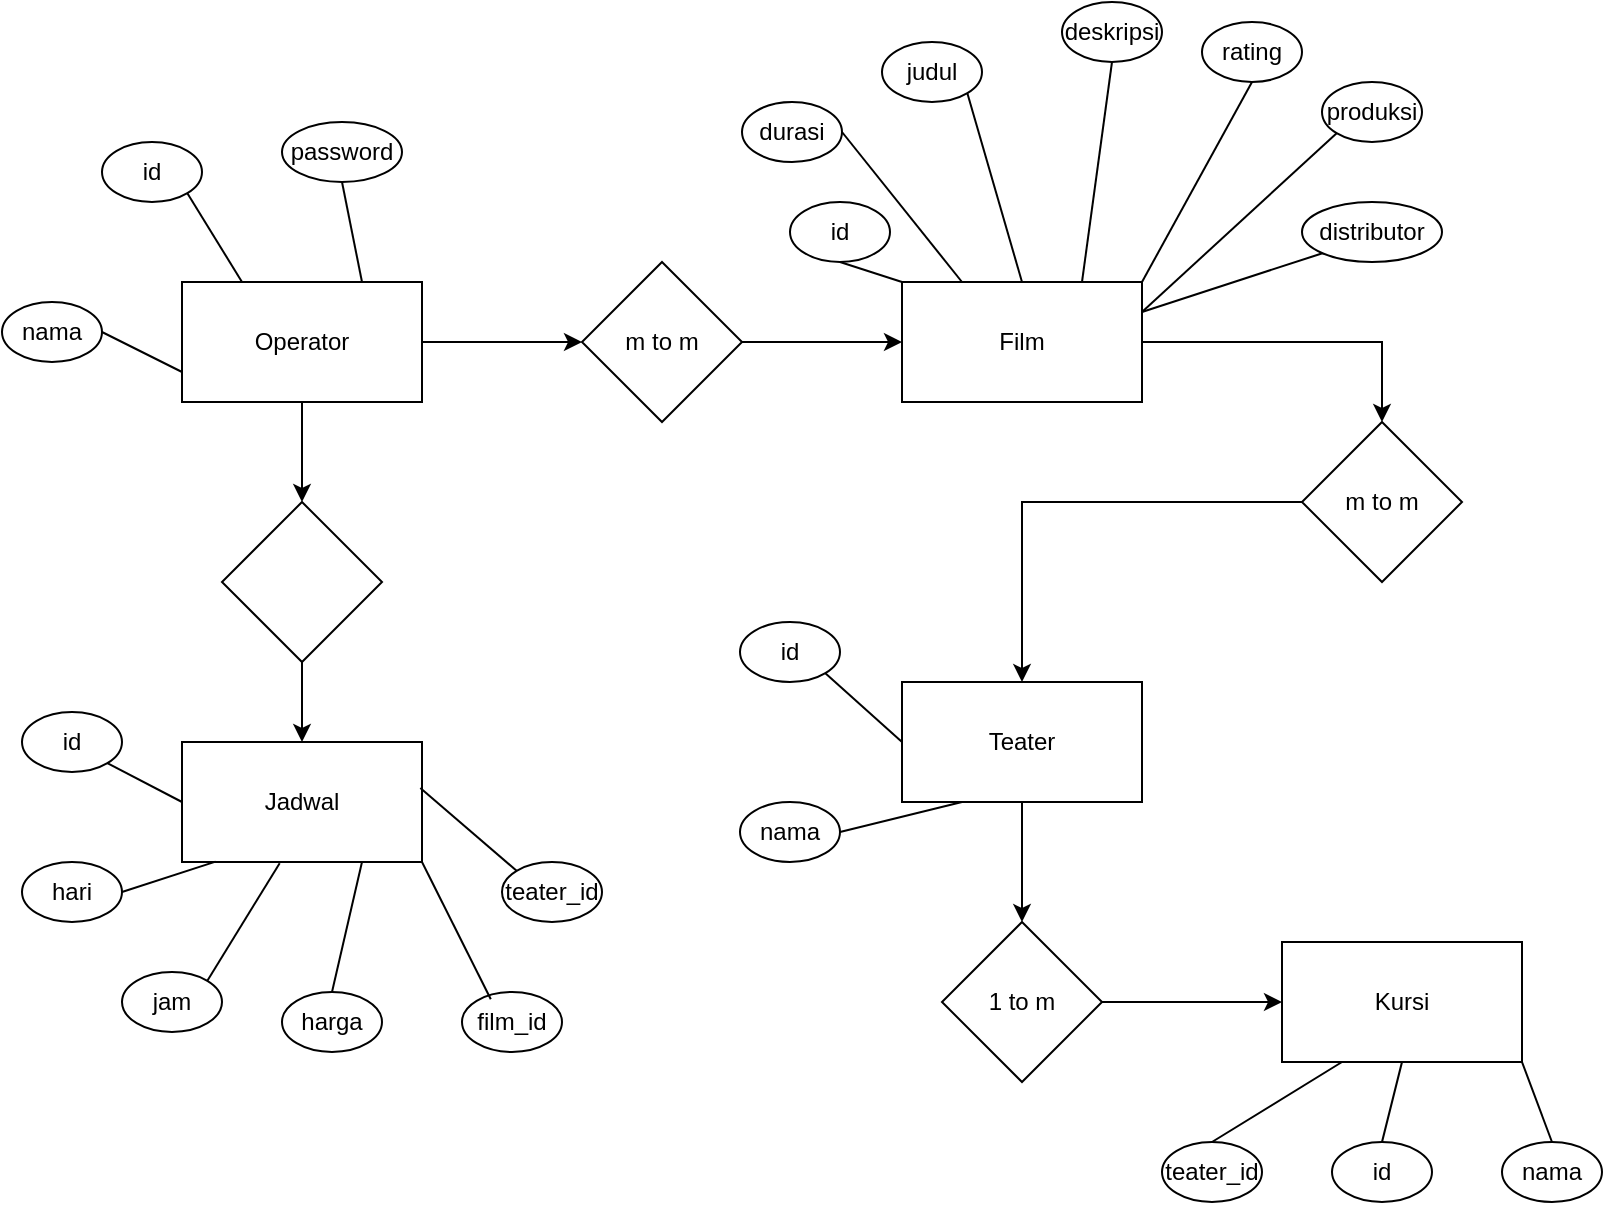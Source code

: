 <mxfile version="24.2.2" type="device">
  <diagram name="Halaman-1" id="ojjaVOHDULAqzLnZZPJ9">
    <mxGraphModel dx="1050" dy="569" grid="1" gridSize="10" guides="1" tooltips="1" connect="1" arrows="1" fold="1" page="1" pageScale="1" pageWidth="827" pageHeight="1169" math="0" shadow="0">
      <root>
        <mxCell id="0" />
        <mxCell id="1" parent="0" />
        <mxCell id="imG781Llk6iRTIa5phaK-3" value="" style="edgeStyle=orthogonalEdgeStyle;rounded=0;orthogonalLoop=1;jettySize=auto;html=1;" edge="1" parent="1" source="imG781Llk6iRTIa5phaK-1" target="imG781Llk6iRTIa5phaK-2">
          <mxGeometry relative="1" as="geometry" />
        </mxCell>
        <mxCell id="imG781Llk6iRTIa5phaK-15" value="" style="edgeStyle=orthogonalEdgeStyle;rounded=0;orthogonalLoop=1;jettySize=auto;html=1;" edge="1" parent="1" source="imG781Llk6iRTIa5phaK-1" target="imG781Llk6iRTIa5phaK-14">
          <mxGeometry relative="1" as="geometry" />
        </mxCell>
        <mxCell id="imG781Llk6iRTIa5phaK-1" value="Operator" style="rounded=0;whiteSpace=wrap;html=1;" vertex="1" parent="1">
          <mxGeometry x="110" y="170" width="120" height="60" as="geometry" />
        </mxCell>
        <mxCell id="imG781Llk6iRTIa5phaK-5" value="" style="edgeStyle=orthogonalEdgeStyle;rounded=0;orthogonalLoop=1;jettySize=auto;html=1;" edge="1" parent="1" source="imG781Llk6iRTIa5phaK-2" target="imG781Llk6iRTIa5phaK-4">
          <mxGeometry relative="1" as="geometry" />
        </mxCell>
        <mxCell id="imG781Llk6iRTIa5phaK-2" value="m to m" style="rhombus;whiteSpace=wrap;html=1;rounded=0;" vertex="1" parent="1">
          <mxGeometry x="310" y="160" width="80" height="80" as="geometry" />
        </mxCell>
        <mxCell id="imG781Llk6iRTIa5phaK-7" value="" style="edgeStyle=orthogonalEdgeStyle;rounded=0;orthogonalLoop=1;jettySize=auto;html=1;" edge="1" parent="1" source="imG781Llk6iRTIa5phaK-4" target="imG781Llk6iRTIa5phaK-6">
          <mxGeometry relative="1" as="geometry" />
        </mxCell>
        <mxCell id="imG781Llk6iRTIa5phaK-4" value="Film" style="whiteSpace=wrap;html=1;rounded=0;" vertex="1" parent="1">
          <mxGeometry x="470" y="170" width="120" height="60" as="geometry" />
        </mxCell>
        <mxCell id="imG781Llk6iRTIa5phaK-9" value="" style="edgeStyle=orthogonalEdgeStyle;rounded=0;orthogonalLoop=1;jettySize=auto;html=1;" edge="1" parent="1" source="imG781Llk6iRTIa5phaK-6" target="imG781Llk6iRTIa5phaK-8">
          <mxGeometry relative="1" as="geometry" />
        </mxCell>
        <mxCell id="imG781Llk6iRTIa5phaK-6" value="m to m" style="rhombus;whiteSpace=wrap;html=1;rounded=0;" vertex="1" parent="1">
          <mxGeometry x="670" y="240" width="80" height="80" as="geometry" />
        </mxCell>
        <mxCell id="imG781Llk6iRTIa5phaK-11" value="" style="edgeStyle=orthogonalEdgeStyle;rounded=0;orthogonalLoop=1;jettySize=auto;html=1;" edge="1" parent="1" source="imG781Llk6iRTIa5phaK-8" target="imG781Llk6iRTIa5phaK-10">
          <mxGeometry relative="1" as="geometry" />
        </mxCell>
        <mxCell id="imG781Llk6iRTIa5phaK-8" value="Teater" style="whiteSpace=wrap;html=1;rounded=0;" vertex="1" parent="1">
          <mxGeometry x="470" y="370" width="120" height="60" as="geometry" />
        </mxCell>
        <mxCell id="imG781Llk6iRTIa5phaK-13" value="" style="edgeStyle=orthogonalEdgeStyle;rounded=0;orthogonalLoop=1;jettySize=auto;html=1;" edge="1" parent="1" source="imG781Llk6iRTIa5phaK-10" target="imG781Llk6iRTIa5phaK-12">
          <mxGeometry relative="1" as="geometry" />
        </mxCell>
        <mxCell id="imG781Llk6iRTIa5phaK-10" value="1 to m" style="rhombus;whiteSpace=wrap;html=1;rounded=0;" vertex="1" parent="1">
          <mxGeometry x="490" y="490" width="80" height="80" as="geometry" />
        </mxCell>
        <mxCell id="imG781Llk6iRTIa5phaK-12" value="Kursi" style="whiteSpace=wrap;html=1;rounded=0;" vertex="1" parent="1">
          <mxGeometry x="660" y="500" width="120" height="60" as="geometry" />
        </mxCell>
        <mxCell id="imG781Llk6iRTIa5phaK-17" value="" style="edgeStyle=orthogonalEdgeStyle;rounded=0;orthogonalLoop=1;jettySize=auto;html=1;" edge="1" parent="1" source="imG781Llk6iRTIa5phaK-14" target="imG781Llk6iRTIa5phaK-16">
          <mxGeometry relative="1" as="geometry" />
        </mxCell>
        <mxCell id="imG781Llk6iRTIa5phaK-14" value="" style="rhombus;whiteSpace=wrap;html=1;rounded=0;" vertex="1" parent="1">
          <mxGeometry x="130" y="280" width="80" height="80" as="geometry" />
        </mxCell>
        <mxCell id="imG781Llk6iRTIa5phaK-16" value="Jadwal" style="whiteSpace=wrap;html=1;rounded=0;" vertex="1" parent="1">
          <mxGeometry x="110" y="400" width="120" height="60" as="geometry" />
        </mxCell>
        <mxCell id="imG781Llk6iRTIa5phaK-22" value="id" style="ellipse;whiteSpace=wrap;html=1;" vertex="1" parent="1">
          <mxGeometry x="70" y="100" width="50" height="30" as="geometry" />
        </mxCell>
        <mxCell id="imG781Llk6iRTIa5phaK-23" value="nama" style="ellipse;whiteSpace=wrap;html=1;" vertex="1" parent="1">
          <mxGeometry x="20" y="180" width="50" height="30" as="geometry" />
        </mxCell>
        <mxCell id="imG781Llk6iRTIa5phaK-24" value="password" style="ellipse;whiteSpace=wrap;html=1;" vertex="1" parent="1">
          <mxGeometry x="160" y="90" width="60" height="30" as="geometry" />
        </mxCell>
        <mxCell id="imG781Llk6iRTIa5phaK-25" value="id" style="ellipse;whiteSpace=wrap;html=1;" vertex="1" parent="1">
          <mxGeometry x="414" y="130" width="50" height="30" as="geometry" />
        </mxCell>
        <mxCell id="imG781Llk6iRTIa5phaK-26" value="judul" style="ellipse;whiteSpace=wrap;html=1;" vertex="1" parent="1">
          <mxGeometry x="460" y="50" width="50" height="30" as="geometry" />
        </mxCell>
        <mxCell id="imG781Llk6iRTIa5phaK-27" value="deskripsi" style="ellipse;whiteSpace=wrap;html=1;" vertex="1" parent="1">
          <mxGeometry x="550" y="30" width="50" height="30" as="geometry" />
        </mxCell>
        <mxCell id="imG781Llk6iRTIa5phaK-28" value="rating" style="ellipse;whiteSpace=wrap;html=1;" vertex="1" parent="1">
          <mxGeometry x="620" y="40" width="50" height="30" as="geometry" />
        </mxCell>
        <mxCell id="imG781Llk6iRTIa5phaK-29" value="produksi" style="ellipse;whiteSpace=wrap;html=1;" vertex="1" parent="1">
          <mxGeometry x="680" y="70" width="50" height="30" as="geometry" />
        </mxCell>
        <mxCell id="imG781Llk6iRTIa5phaK-30" value="distributor" style="ellipse;whiteSpace=wrap;html=1;" vertex="1" parent="1">
          <mxGeometry x="670" y="130" width="70" height="30" as="geometry" />
        </mxCell>
        <mxCell id="imG781Llk6iRTIa5phaK-31" value="durasi" style="ellipse;whiteSpace=wrap;html=1;" vertex="1" parent="1">
          <mxGeometry x="390" y="80" width="50" height="30" as="geometry" />
        </mxCell>
        <mxCell id="imG781Llk6iRTIa5phaK-36" value="id" style="ellipse;whiteSpace=wrap;html=1;" vertex="1" parent="1">
          <mxGeometry x="389" y="340" width="50" height="30" as="geometry" />
        </mxCell>
        <mxCell id="imG781Llk6iRTIa5phaK-37" value="nama" style="ellipse;whiteSpace=wrap;html=1;" vertex="1" parent="1">
          <mxGeometry x="389" y="430" width="50" height="30" as="geometry" />
        </mxCell>
        <mxCell id="imG781Llk6iRTIa5phaK-38" value="id" style="ellipse;whiteSpace=wrap;html=1;" vertex="1" parent="1">
          <mxGeometry x="685" y="600" width="50" height="30" as="geometry" />
        </mxCell>
        <mxCell id="imG781Llk6iRTIa5phaK-39" value="nama" style="ellipse;whiteSpace=wrap;html=1;" vertex="1" parent="1">
          <mxGeometry x="770" y="600" width="50" height="30" as="geometry" />
        </mxCell>
        <mxCell id="imG781Llk6iRTIa5phaK-40" value="teater_id" style="ellipse;whiteSpace=wrap;html=1;" vertex="1" parent="1">
          <mxGeometry x="600" y="600" width="50" height="30" as="geometry" />
        </mxCell>
        <mxCell id="imG781Llk6iRTIa5phaK-41" value="id" style="ellipse;whiteSpace=wrap;html=1;" vertex="1" parent="1">
          <mxGeometry x="30" y="385" width="50" height="30" as="geometry" />
        </mxCell>
        <mxCell id="imG781Llk6iRTIa5phaK-42" value="hari" style="ellipse;whiteSpace=wrap;html=1;" vertex="1" parent="1">
          <mxGeometry x="30" y="460" width="50" height="30" as="geometry" />
        </mxCell>
        <mxCell id="imG781Llk6iRTIa5phaK-43" value="jam" style="ellipse;whiteSpace=wrap;html=1;" vertex="1" parent="1">
          <mxGeometry x="80" y="515" width="50" height="30" as="geometry" />
        </mxCell>
        <mxCell id="imG781Llk6iRTIa5phaK-44" value="teater_id" style="ellipse;whiteSpace=wrap;html=1;" vertex="1" parent="1">
          <mxGeometry x="270" y="460" width="50" height="30" as="geometry" />
        </mxCell>
        <mxCell id="imG781Llk6iRTIa5phaK-45" value="harga" style="ellipse;whiteSpace=wrap;html=1;" vertex="1" parent="1">
          <mxGeometry x="160" y="525" width="50" height="30" as="geometry" />
        </mxCell>
        <mxCell id="imG781Llk6iRTIa5phaK-46" value="film_id" style="ellipse;whiteSpace=wrap;html=1;" vertex="1" parent="1">
          <mxGeometry x="250" y="525" width="50" height="30" as="geometry" />
        </mxCell>
        <mxCell id="imG781Llk6iRTIa5phaK-50" value="" style="endArrow=none;html=1;rounded=0;entryX=0;entryY=0.75;entryDx=0;entryDy=0;exitX=1;exitY=0.5;exitDx=0;exitDy=0;" edge="1" parent="1" source="imG781Llk6iRTIa5phaK-23" target="imG781Llk6iRTIa5phaK-1">
          <mxGeometry width="50" height="50" relative="1" as="geometry">
            <mxPoint x="40" y="310" as="sourcePoint" />
            <mxPoint x="90" y="260" as="targetPoint" />
          </mxGeometry>
        </mxCell>
        <mxCell id="imG781Llk6iRTIa5phaK-53" value="" style="endArrow=none;html=1;rounded=0;exitX=0.25;exitY=0;exitDx=0;exitDy=0;entryX=1;entryY=1;entryDx=0;entryDy=0;" edge="1" parent="1" source="imG781Llk6iRTIa5phaK-1" target="imG781Llk6iRTIa5phaK-22">
          <mxGeometry width="50" height="50" relative="1" as="geometry">
            <mxPoint x="390" y="320" as="sourcePoint" />
            <mxPoint x="440" y="270" as="targetPoint" />
          </mxGeometry>
        </mxCell>
        <mxCell id="imG781Llk6iRTIa5phaK-54" value="" style="endArrow=none;html=1;rounded=0;exitX=0.75;exitY=0;exitDx=0;exitDy=0;entryX=0.5;entryY=1;entryDx=0;entryDy=0;" edge="1" parent="1" source="imG781Llk6iRTIa5phaK-1" target="imG781Llk6iRTIa5phaK-24">
          <mxGeometry width="50" height="50" relative="1" as="geometry">
            <mxPoint x="390" y="320" as="sourcePoint" />
            <mxPoint x="440" y="270" as="targetPoint" />
          </mxGeometry>
        </mxCell>
        <mxCell id="imG781Llk6iRTIa5phaK-55" value="" style="endArrow=none;html=1;rounded=0;entryX=0;entryY=0;entryDx=0;entryDy=0;exitX=0.5;exitY=1;exitDx=0;exitDy=0;" edge="1" parent="1" source="imG781Llk6iRTIa5phaK-25" target="imG781Llk6iRTIa5phaK-4">
          <mxGeometry width="50" height="50" relative="1" as="geometry">
            <mxPoint x="390" y="320" as="sourcePoint" />
            <mxPoint x="440" y="270" as="targetPoint" />
          </mxGeometry>
        </mxCell>
        <mxCell id="imG781Llk6iRTIa5phaK-56" value="" style="endArrow=none;html=1;rounded=0;entryX=1;entryY=0.5;entryDx=0;entryDy=0;exitX=0.25;exitY=0;exitDx=0;exitDy=0;" edge="1" parent="1" source="imG781Llk6iRTIa5phaK-4" target="imG781Llk6iRTIa5phaK-31">
          <mxGeometry width="50" height="50" relative="1" as="geometry">
            <mxPoint x="390" y="320" as="sourcePoint" />
            <mxPoint x="440" y="270" as="targetPoint" />
          </mxGeometry>
        </mxCell>
        <mxCell id="imG781Llk6iRTIa5phaK-57" value="" style="endArrow=none;html=1;rounded=0;entryX=1;entryY=1;entryDx=0;entryDy=0;exitX=0.5;exitY=0;exitDx=0;exitDy=0;" edge="1" parent="1" source="imG781Llk6iRTIa5phaK-4" target="imG781Llk6iRTIa5phaK-26">
          <mxGeometry width="50" height="50" relative="1" as="geometry">
            <mxPoint x="390" y="320" as="sourcePoint" />
            <mxPoint x="440" y="270" as="targetPoint" />
          </mxGeometry>
        </mxCell>
        <mxCell id="imG781Llk6iRTIa5phaK-58" value="" style="endArrow=none;html=1;rounded=0;entryX=0.5;entryY=1;entryDx=0;entryDy=0;exitX=0.75;exitY=0;exitDx=0;exitDy=0;" edge="1" parent="1" source="imG781Llk6iRTIa5phaK-4" target="imG781Llk6iRTIa5phaK-27">
          <mxGeometry width="50" height="50" relative="1" as="geometry">
            <mxPoint x="390" y="320" as="sourcePoint" />
            <mxPoint x="440" y="270" as="targetPoint" />
          </mxGeometry>
        </mxCell>
        <mxCell id="imG781Llk6iRTIa5phaK-59" value="" style="endArrow=none;html=1;rounded=0;entryX=0.5;entryY=1;entryDx=0;entryDy=0;exitX=1;exitY=0;exitDx=0;exitDy=0;" edge="1" parent="1" source="imG781Llk6iRTIa5phaK-4" target="imG781Llk6iRTIa5phaK-28">
          <mxGeometry width="50" height="50" relative="1" as="geometry">
            <mxPoint x="390" y="320" as="sourcePoint" />
            <mxPoint x="440" y="270" as="targetPoint" />
          </mxGeometry>
        </mxCell>
        <mxCell id="imG781Llk6iRTIa5phaK-60" value="" style="endArrow=none;html=1;rounded=0;entryX=0;entryY=1;entryDx=0;entryDy=0;exitX=1;exitY=0.25;exitDx=0;exitDy=0;" edge="1" parent="1" source="imG781Llk6iRTIa5phaK-4" target="imG781Llk6iRTIa5phaK-29">
          <mxGeometry width="50" height="50" relative="1" as="geometry">
            <mxPoint x="390" y="320" as="sourcePoint" />
            <mxPoint x="440" y="270" as="targetPoint" />
          </mxGeometry>
        </mxCell>
        <mxCell id="imG781Llk6iRTIa5phaK-61" value="" style="endArrow=none;html=1;rounded=0;entryX=0;entryY=1;entryDx=0;entryDy=0;exitX=1;exitY=0.25;exitDx=0;exitDy=0;" edge="1" parent="1" source="imG781Llk6iRTIa5phaK-4" target="imG781Llk6iRTIa5phaK-30">
          <mxGeometry width="50" height="50" relative="1" as="geometry">
            <mxPoint x="390" y="320" as="sourcePoint" />
            <mxPoint x="440" y="270" as="targetPoint" />
          </mxGeometry>
        </mxCell>
        <mxCell id="imG781Llk6iRTIa5phaK-62" value="" style="endArrow=none;html=1;rounded=0;exitX=1;exitY=1;exitDx=0;exitDy=0;entryX=0;entryY=0.5;entryDx=0;entryDy=0;" edge="1" parent="1" source="imG781Llk6iRTIa5phaK-36" target="imG781Llk6iRTIa5phaK-8">
          <mxGeometry width="50" height="50" relative="1" as="geometry">
            <mxPoint x="390" y="320" as="sourcePoint" />
            <mxPoint x="440" y="270" as="targetPoint" />
          </mxGeometry>
        </mxCell>
        <mxCell id="imG781Llk6iRTIa5phaK-63" value="" style="endArrow=none;html=1;rounded=0;exitX=1;exitY=0.5;exitDx=0;exitDy=0;entryX=0.25;entryY=1;entryDx=0;entryDy=0;" edge="1" parent="1" source="imG781Llk6iRTIa5phaK-37" target="imG781Llk6iRTIa5phaK-8">
          <mxGeometry width="50" height="50" relative="1" as="geometry">
            <mxPoint x="390" y="320" as="sourcePoint" />
            <mxPoint x="440" y="270" as="targetPoint" />
          </mxGeometry>
        </mxCell>
        <mxCell id="imG781Llk6iRTIa5phaK-64" value="" style="endArrow=none;html=1;rounded=0;exitX=0.5;exitY=0;exitDx=0;exitDy=0;entryX=0.25;entryY=1;entryDx=0;entryDy=0;" edge="1" parent="1" source="imG781Llk6iRTIa5phaK-40" target="imG781Llk6iRTIa5phaK-12">
          <mxGeometry width="50" height="50" relative="1" as="geometry">
            <mxPoint x="390" y="460" as="sourcePoint" />
            <mxPoint x="440" y="410" as="targetPoint" />
          </mxGeometry>
        </mxCell>
        <mxCell id="imG781Llk6iRTIa5phaK-65" value="" style="endArrow=none;html=1;rounded=0;entryX=0.5;entryY=1;entryDx=0;entryDy=0;exitX=0.5;exitY=0;exitDx=0;exitDy=0;" edge="1" parent="1" source="imG781Llk6iRTIa5phaK-38" target="imG781Llk6iRTIa5phaK-12">
          <mxGeometry width="50" height="50" relative="1" as="geometry">
            <mxPoint x="390" y="460" as="sourcePoint" />
            <mxPoint x="440" y="410" as="targetPoint" />
          </mxGeometry>
        </mxCell>
        <mxCell id="imG781Llk6iRTIa5phaK-66" value="" style="endArrow=none;html=1;rounded=0;entryX=1;entryY=1;entryDx=0;entryDy=0;exitX=0.5;exitY=0;exitDx=0;exitDy=0;" edge="1" parent="1" source="imG781Llk6iRTIa5phaK-39" target="imG781Llk6iRTIa5phaK-12">
          <mxGeometry width="50" height="50" relative="1" as="geometry">
            <mxPoint x="390" y="460" as="sourcePoint" />
            <mxPoint x="440" y="410" as="targetPoint" />
          </mxGeometry>
        </mxCell>
        <mxCell id="imG781Llk6iRTIa5phaK-67" value="" style="endArrow=none;html=1;rounded=0;exitX=1;exitY=1;exitDx=0;exitDy=0;entryX=0;entryY=0.5;entryDx=0;entryDy=0;" edge="1" parent="1" source="imG781Llk6iRTIa5phaK-41" target="imG781Llk6iRTIa5phaK-16">
          <mxGeometry width="50" height="50" relative="1" as="geometry">
            <mxPoint x="390" y="320" as="sourcePoint" />
            <mxPoint x="440" y="270" as="targetPoint" />
          </mxGeometry>
        </mxCell>
        <mxCell id="imG781Llk6iRTIa5phaK-69" value="" style="endArrow=none;html=1;rounded=0;exitX=1;exitY=0.5;exitDx=0;exitDy=0;entryX=0.14;entryY=0.997;entryDx=0;entryDy=0;entryPerimeter=0;" edge="1" parent="1" source="imG781Llk6iRTIa5phaK-42" target="imG781Llk6iRTIa5phaK-16">
          <mxGeometry width="50" height="50" relative="1" as="geometry">
            <mxPoint x="83" y="421" as="sourcePoint" />
            <mxPoint x="120" y="440" as="targetPoint" />
          </mxGeometry>
        </mxCell>
        <mxCell id="imG781Llk6iRTIa5phaK-70" value="" style="endArrow=none;html=1;rounded=0;exitX=1;exitY=0;exitDx=0;exitDy=0;entryX=0.407;entryY=1.01;entryDx=0;entryDy=0;entryPerimeter=0;" edge="1" parent="1" source="imG781Llk6iRTIa5phaK-43" target="imG781Llk6iRTIa5phaK-16">
          <mxGeometry width="50" height="50" relative="1" as="geometry">
            <mxPoint x="93" y="431" as="sourcePoint" />
            <mxPoint x="130" y="450" as="targetPoint" />
          </mxGeometry>
        </mxCell>
        <mxCell id="imG781Llk6iRTIa5phaK-71" value="" style="endArrow=none;html=1;rounded=0;exitX=0.5;exitY=0;exitDx=0;exitDy=0;entryX=0.75;entryY=1;entryDx=0;entryDy=0;" edge="1" parent="1" source="imG781Llk6iRTIa5phaK-45" target="imG781Llk6iRTIa5phaK-16">
          <mxGeometry width="50" height="50" relative="1" as="geometry">
            <mxPoint x="103" y="441" as="sourcePoint" />
            <mxPoint x="140" y="460" as="targetPoint" />
          </mxGeometry>
        </mxCell>
        <mxCell id="imG781Llk6iRTIa5phaK-72" value="" style="endArrow=none;html=1;rounded=0;exitX=0;exitY=0;exitDx=0;exitDy=0;entryX=0.993;entryY=0.383;entryDx=0;entryDy=0;entryPerimeter=0;" edge="1" parent="1" source="imG781Llk6iRTIa5phaK-44" target="imG781Llk6iRTIa5phaK-16">
          <mxGeometry width="50" height="50" relative="1" as="geometry">
            <mxPoint x="113" y="451" as="sourcePoint" />
            <mxPoint x="150" y="470" as="targetPoint" />
          </mxGeometry>
        </mxCell>
        <mxCell id="imG781Llk6iRTIa5phaK-73" value="" style="endArrow=none;html=1;rounded=0;exitX=0.288;exitY=0.12;exitDx=0;exitDy=0;entryX=1;entryY=1;entryDx=0;entryDy=0;exitPerimeter=0;" edge="1" parent="1" source="imG781Llk6iRTIa5phaK-46" target="imG781Llk6iRTIa5phaK-16">
          <mxGeometry width="50" height="50" relative="1" as="geometry">
            <mxPoint x="123" y="461" as="sourcePoint" />
            <mxPoint x="160" y="480" as="targetPoint" />
          </mxGeometry>
        </mxCell>
      </root>
    </mxGraphModel>
  </diagram>
</mxfile>
